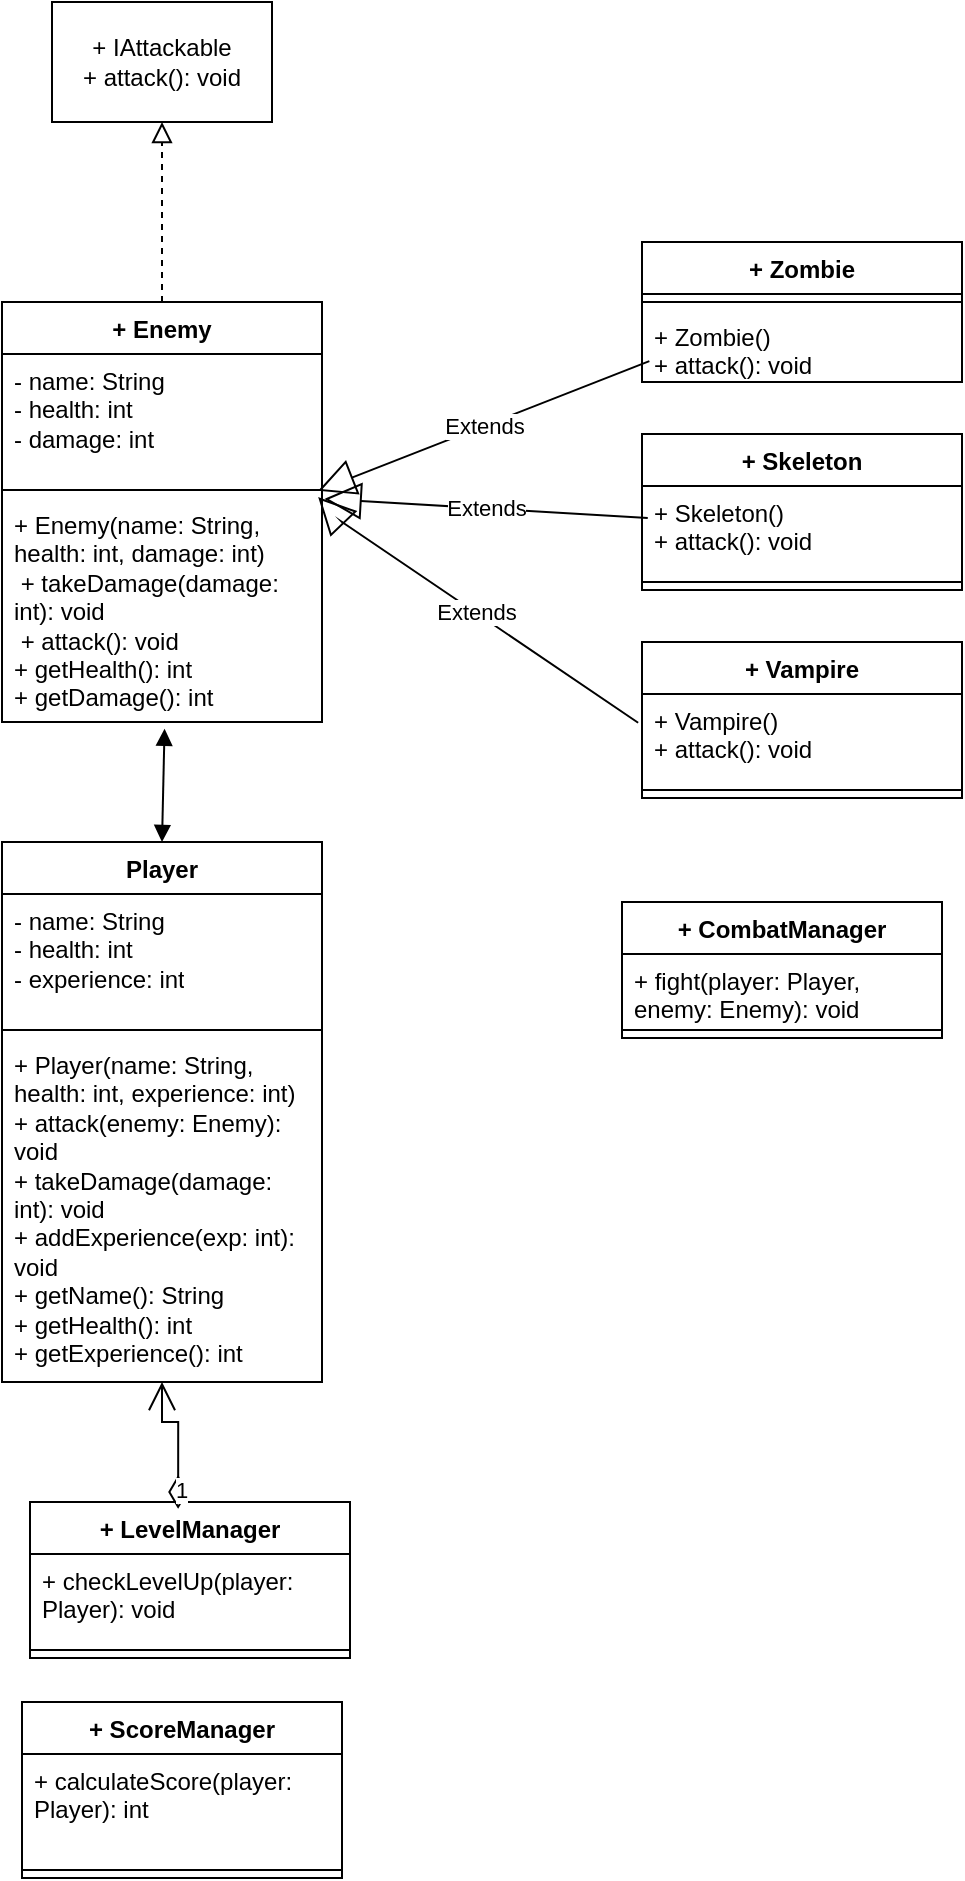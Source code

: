 <mxfile version="26.0.9">
  <diagram name="Страница — 1" id="915TlbV09jgpDURUsX4j">
    <mxGraphModel dx="1290" dy="1886" grid="1" gridSize="10" guides="1" tooltips="1" connect="1" arrows="1" fold="1" page="1" pageScale="1" pageWidth="827" pageHeight="1169" math="0" shadow="0">
      <root>
        <mxCell id="0" />
        <mxCell id="1" parent="0" />
        <mxCell id="I3IQ5H2zMRgxycxfhzet-1" value="Player" style="swimlane;fontStyle=1;align=center;verticalAlign=top;childLayout=stackLayout;horizontal=1;startSize=26;horizontalStack=0;resizeParent=1;resizeParentMax=0;resizeLast=0;collapsible=1;marginBottom=0;whiteSpace=wrap;html=1;" vertex="1" parent="1">
          <mxGeometry x="240" y="310" width="160" height="270" as="geometry" />
        </mxCell>
        <mxCell id="I3IQ5H2zMRgxycxfhzet-2" value="- name: String&amp;nbsp;&lt;div&gt;- health: int&amp;nbsp;&lt;/div&gt;&lt;div&gt;- experience: int&lt;br&gt;&lt;/div&gt;" style="text;strokeColor=none;fillColor=none;align=left;verticalAlign=top;spacingLeft=4;spacingRight=4;overflow=hidden;rotatable=0;points=[[0,0.5],[1,0.5]];portConstraint=eastwest;whiteSpace=wrap;html=1;" vertex="1" parent="I3IQ5H2zMRgxycxfhzet-1">
          <mxGeometry y="26" width="160" height="64" as="geometry" />
        </mxCell>
        <mxCell id="I3IQ5H2zMRgxycxfhzet-3" value="" style="line;strokeWidth=1;fillColor=none;align=left;verticalAlign=middle;spacingTop=-1;spacingLeft=3;spacingRight=3;rotatable=0;labelPosition=right;points=[];portConstraint=eastwest;strokeColor=inherit;" vertex="1" parent="I3IQ5H2zMRgxycxfhzet-1">
          <mxGeometry y="90" width="160" height="8" as="geometry" />
        </mxCell>
        <mxCell id="I3IQ5H2zMRgxycxfhzet-4" value="+ Player(name: String, health: int, experience: int)&lt;br/&gt;+ attack(enemy: Enemy): void&lt;br/&gt;+ takeDamage(damage: int): void&lt;br/&gt;+ addExperience(exp: int): void&lt;br/&gt;+ getName(): String&lt;br/&gt;+ getHealth(): int&lt;br/&gt;+ getExperience(): int" style="text;strokeColor=none;fillColor=none;align=left;verticalAlign=top;spacingLeft=4;spacingRight=4;overflow=hidden;rotatable=0;points=[[0,0.5],[1,0.5]];portConstraint=eastwest;whiteSpace=wrap;html=1;" vertex="1" parent="I3IQ5H2zMRgxycxfhzet-1">
          <mxGeometry y="98" width="160" height="172" as="geometry" />
        </mxCell>
        <mxCell id="I3IQ5H2zMRgxycxfhzet-5" value="+ Skeleton&lt;div&gt;&lt;br/&gt;&lt;/div&gt;" style="swimlane;fontStyle=1;align=center;verticalAlign=top;childLayout=stackLayout;horizontal=1;startSize=26;horizontalStack=0;resizeParent=1;resizeParentMax=0;resizeLast=0;collapsible=1;marginBottom=0;whiteSpace=wrap;html=1;" vertex="1" parent="1">
          <mxGeometry x="560" y="106" width="160" height="78" as="geometry" />
        </mxCell>
        <mxCell id="I3IQ5H2zMRgxycxfhzet-6" value="+ Skeleton()&lt;br/&gt;+ attack(): void" style="text;strokeColor=none;fillColor=none;align=left;verticalAlign=top;spacingLeft=4;spacingRight=4;overflow=hidden;rotatable=0;points=[[0,0.5],[1,0.5]];portConstraint=eastwest;whiteSpace=wrap;html=1;" vertex="1" parent="I3IQ5H2zMRgxycxfhzet-5">
          <mxGeometry y="26" width="160" height="44" as="geometry" />
        </mxCell>
        <mxCell id="I3IQ5H2zMRgxycxfhzet-7" value="" style="line;strokeWidth=1;fillColor=none;align=left;verticalAlign=middle;spacingTop=-1;spacingLeft=3;spacingRight=3;rotatable=0;labelPosition=right;points=[];portConstraint=eastwest;strokeColor=inherit;" vertex="1" parent="I3IQ5H2zMRgxycxfhzet-5">
          <mxGeometry y="70" width="160" height="8" as="geometry" />
        </mxCell>
        <mxCell id="I3IQ5H2zMRgxycxfhzet-9" value="+ Vampire&lt;div&gt;&lt;br/&gt;&lt;/div&gt;" style="swimlane;fontStyle=1;align=center;verticalAlign=top;childLayout=stackLayout;horizontal=1;startSize=26;horizontalStack=0;resizeParent=1;resizeParentMax=0;resizeLast=0;collapsible=1;marginBottom=0;whiteSpace=wrap;html=1;" vertex="1" parent="1">
          <mxGeometry x="560" y="210" width="160" height="78" as="geometry" />
        </mxCell>
        <mxCell id="I3IQ5H2zMRgxycxfhzet-10" value="+ Vampire()&lt;br/&gt;+ attack(): void" style="text;strokeColor=none;fillColor=none;align=left;verticalAlign=top;spacingLeft=4;spacingRight=4;overflow=hidden;rotatable=0;points=[[0,0.5],[1,0.5]];portConstraint=eastwest;whiteSpace=wrap;html=1;" vertex="1" parent="I3IQ5H2zMRgxycxfhzet-9">
          <mxGeometry y="26" width="160" height="44" as="geometry" />
        </mxCell>
        <mxCell id="I3IQ5H2zMRgxycxfhzet-11" value="" style="line;strokeWidth=1;fillColor=none;align=left;verticalAlign=middle;spacingTop=-1;spacingLeft=3;spacingRight=3;rotatable=0;labelPosition=right;points=[];portConstraint=eastwest;strokeColor=inherit;" vertex="1" parent="I3IQ5H2zMRgxycxfhzet-9">
          <mxGeometry y="70" width="160" height="8" as="geometry" />
        </mxCell>
        <mxCell id="I3IQ5H2zMRgxycxfhzet-13" value="+ Zombie" style="swimlane;fontStyle=1;align=center;verticalAlign=top;childLayout=stackLayout;horizontal=1;startSize=26;horizontalStack=0;resizeParent=1;resizeParentMax=0;resizeLast=0;collapsible=1;marginBottom=0;whiteSpace=wrap;html=1;" vertex="1" parent="1">
          <mxGeometry x="560" y="10" width="160" height="70" as="geometry" />
        </mxCell>
        <mxCell id="I3IQ5H2zMRgxycxfhzet-15" value="" style="line;strokeWidth=1;fillColor=none;align=left;verticalAlign=middle;spacingTop=-1;spacingLeft=3;spacingRight=3;rotatable=0;labelPosition=right;points=[];portConstraint=eastwest;strokeColor=inherit;" vertex="1" parent="I3IQ5H2zMRgxycxfhzet-13">
          <mxGeometry y="26" width="160" height="8" as="geometry" />
        </mxCell>
        <mxCell id="I3IQ5H2zMRgxycxfhzet-16" value="+ Zombie()&lt;br/&gt;+ attack(): void" style="text;strokeColor=none;fillColor=none;align=left;verticalAlign=top;spacingLeft=4;spacingRight=4;overflow=hidden;rotatable=0;points=[[0,0.5],[1,0.5]];portConstraint=eastwest;whiteSpace=wrap;html=1;" vertex="1" parent="I3IQ5H2zMRgxycxfhzet-13">
          <mxGeometry y="34" width="160" height="36" as="geometry" />
        </mxCell>
        <mxCell id="I3IQ5H2zMRgxycxfhzet-17" value="+ Enemy" style="swimlane;fontStyle=1;align=center;verticalAlign=top;childLayout=stackLayout;horizontal=1;startSize=26;horizontalStack=0;resizeParent=1;resizeParentMax=0;resizeLast=0;collapsible=1;marginBottom=0;whiteSpace=wrap;html=1;" vertex="1" parent="1">
          <mxGeometry x="240" y="40" width="160" height="210" as="geometry" />
        </mxCell>
        <mxCell id="I3IQ5H2zMRgxycxfhzet-18" value="- name: String&lt;br/&gt;- health: int&lt;br/&gt;- damage: int" style="text;strokeColor=none;fillColor=none;align=left;verticalAlign=top;spacingLeft=4;spacingRight=4;overflow=hidden;rotatable=0;points=[[0,0.5],[1,0.5]];portConstraint=eastwest;whiteSpace=wrap;html=1;" vertex="1" parent="I3IQ5H2zMRgxycxfhzet-17">
          <mxGeometry y="26" width="160" height="64" as="geometry" />
        </mxCell>
        <mxCell id="I3IQ5H2zMRgxycxfhzet-19" value="" style="line;strokeWidth=1;fillColor=none;align=left;verticalAlign=middle;spacingTop=-1;spacingLeft=3;spacingRight=3;rotatable=0;labelPosition=right;points=[];portConstraint=eastwest;strokeColor=inherit;" vertex="1" parent="I3IQ5H2zMRgxycxfhzet-17">
          <mxGeometry y="90" width="160" height="8" as="geometry" />
        </mxCell>
        <mxCell id="I3IQ5H2zMRgxycxfhzet-20" value="+ Enemy(name: String, health: int, damage: int)&lt;div&gt;&amp;nbsp;+ takeDamage(damage: int): void&lt;/div&gt;&lt;div&gt;&amp;nbsp;+ attack(): void&amp;nbsp;&lt;/div&gt;&lt;div&gt;+ getHealth(): int&lt;br/&gt;+ getDamage(): int&lt;/div&gt;" style="text;strokeColor=none;fillColor=none;align=left;verticalAlign=top;spacingLeft=4;spacingRight=4;overflow=hidden;rotatable=0;points=[[0,0.5],[1,0.5]];portConstraint=eastwest;whiteSpace=wrap;html=1;" vertex="1" parent="I3IQ5H2zMRgxycxfhzet-17">
          <mxGeometry y="98" width="160" height="112" as="geometry" />
        </mxCell>
        <mxCell id="I3IQ5H2zMRgxycxfhzet-21" value="+ IAttackable&lt;br&gt;&lt;div&gt;+ attack(): void&lt;br&gt;&lt;/div&gt;" style="html=1;whiteSpace=wrap;" vertex="1" parent="1">
          <mxGeometry x="265" y="-110" width="110" height="60" as="geometry" />
        </mxCell>
        <mxCell id="I3IQ5H2zMRgxycxfhzet-23" value="+ CombatManager" style="swimlane;fontStyle=1;align=center;verticalAlign=top;childLayout=stackLayout;horizontal=1;startSize=26;horizontalStack=0;resizeParent=1;resizeParentMax=0;resizeLast=0;collapsible=1;marginBottom=0;whiteSpace=wrap;html=1;" vertex="1" parent="1">
          <mxGeometry x="550" y="340" width="160" height="68" as="geometry" />
        </mxCell>
        <mxCell id="I3IQ5H2zMRgxycxfhzet-24" value="+ fight(player: Player, enemy: Enemy): void" style="text;strokeColor=none;fillColor=none;align=left;verticalAlign=top;spacingLeft=4;spacingRight=4;overflow=hidden;rotatable=0;points=[[0,0.5],[1,0.5]];portConstraint=eastwest;whiteSpace=wrap;html=1;" vertex="1" parent="I3IQ5H2zMRgxycxfhzet-23">
          <mxGeometry y="26" width="160" height="34" as="geometry" />
        </mxCell>
        <mxCell id="I3IQ5H2zMRgxycxfhzet-25" value="" style="line;strokeWidth=1;fillColor=none;align=left;verticalAlign=middle;spacingTop=-1;spacingLeft=3;spacingRight=3;rotatable=0;labelPosition=right;points=[];portConstraint=eastwest;strokeColor=inherit;" vertex="1" parent="I3IQ5H2zMRgxycxfhzet-23">
          <mxGeometry y="60" width="160" height="8" as="geometry" />
        </mxCell>
        <mxCell id="I3IQ5H2zMRgxycxfhzet-27" value="+ ScoreManager" style="swimlane;fontStyle=1;align=center;verticalAlign=top;childLayout=stackLayout;horizontal=1;startSize=26;horizontalStack=0;resizeParent=1;resizeParentMax=0;resizeLast=0;collapsible=1;marginBottom=0;whiteSpace=wrap;html=1;" vertex="1" parent="1">
          <mxGeometry x="250" y="740" width="160" height="88" as="geometry" />
        </mxCell>
        <mxCell id="I3IQ5H2zMRgxycxfhzet-28" value="+ calculateScore(player: Player): int" style="text;strokeColor=none;fillColor=none;align=left;verticalAlign=top;spacingLeft=4;spacingRight=4;overflow=hidden;rotatable=0;points=[[0,0.5],[1,0.5]];portConstraint=eastwest;whiteSpace=wrap;html=1;" vertex="1" parent="I3IQ5H2zMRgxycxfhzet-27">
          <mxGeometry y="26" width="160" height="54" as="geometry" />
        </mxCell>
        <mxCell id="I3IQ5H2zMRgxycxfhzet-29" value="" style="line;strokeWidth=1;fillColor=none;align=left;verticalAlign=middle;spacingTop=-1;spacingLeft=3;spacingRight=3;rotatable=0;labelPosition=right;points=[];portConstraint=eastwest;strokeColor=inherit;" vertex="1" parent="I3IQ5H2zMRgxycxfhzet-27">
          <mxGeometry y="80" width="160" height="8" as="geometry" />
        </mxCell>
        <mxCell id="I3IQ5H2zMRgxycxfhzet-31" value="+ LevelManager&lt;div&gt;&lt;br/&gt;&lt;/div&gt;" style="swimlane;fontStyle=1;align=center;verticalAlign=top;childLayout=stackLayout;horizontal=1;startSize=26;horizontalStack=0;resizeParent=1;resizeParentMax=0;resizeLast=0;collapsible=1;marginBottom=0;whiteSpace=wrap;html=1;" vertex="1" parent="1">
          <mxGeometry x="254" y="640" width="160" height="78" as="geometry" />
        </mxCell>
        <mxCell id="I3IQ5H2zMRgxycxfhzet-32" value="+ checkLevelUp(player: Player): void" style="text;strokeColor=none;fillColor=none;align=left;verticalAlign=top;spacingLeft=4;spacingRight=4;overflow=hidden;rotatable=0;points=[[0,0.5],[1,0.5]];portConstraint=eastwest;whiteSpace=wrap;html=1;" vertex="1" parent="I3IQ5H2zMRgxycxfhzet-31">
          <mxGeometry y="26" width="160" height="44" as="geometry" />
        </mxCell>
        <mxCell id="I3IQ5H2zMRgxycxfhzet-33" value="" style="line;strokeWidth=1;fillColor=none;align=left;verticalAlign=middle;spacingTop=-1;spacingLeft=3;spacingRight=3;rotatable=0;labelPosition=right;points=[];portConstraint=eastwest;strokeColor=inherit;" vertex="1" parent="I3IQ5H2zMRgxycxfhzet-31">
          <mxGeometry y="70" width="160" height="8" as="geometry" />
        </mxCell>
        <mxCell id="I3IQ5H2zMRgxycxfhzet-35" value="Extends" style="endArrow=block;endSize=16;endFill=0;html=1;rounded=0;exitX=0.018;exitY=0.364;exitDx=0;exitDy=0;exitPerimeter=0;entryX=1.008;entryY=0.004;entryDx=0;entryDy=0;entryPerimeter=0;" edge="1" parent="1" source="I3IQ5H2zMRgxycxfhzet-6" target="I3IQ5H2zMRgxycxfhzet-20">
          <mxGeometry width="160" relative="1" as="geometry">
            <mxPoint x="400" y="144.5" as="sourcePoint" />
            <mxPoint x="560" y="144.5" as="targetPoint" />
          </mxGeometry>
        </mxCell>
        <mxCell id="I3IQ5H2zMRgxycxfhzet-37" value="Extends" style="endArrow=block;endSize=16;endFill=0;html=1;rounded=0;entryX=0.988;entryY=1.069;entryDx=0;entryDy=0;exitX=0.023;exitY=0.711;exitDx=0;exitDy=0;exitPerimeter=0;entryPerimeter=0;" edge="1" parent="1" source="I3IQ5H2zMRgxycxfhzet-16" target="I3IQ5H2zMRgxycxfhzet-18">
          <mxGeometry width="160" relative="1" as="geometry">
            <mxPoint x="390" y="120" as="sourcePoint" />
            <mxPoint x="550" y="120" as="targetPoint" />
            <Array as="points" />
          </mxGeometry>
        </mxCell>
        <mxCell id="I3IQ5H2zMRgxycxfhzet-36" value="Extends" style="endArrow=block;endSize=16;endFill=0;html=1;rounded=0;exitX=-0.012;exitY=0.327;exitDx=0;exitDy=0;exitPerimeter=0;entryX=0.988;entryY=-0.004;entryDx=0;entryDy=0;entryPerimeter=0;" edge="1" parent="1" source="I3IQ5H2zMRgxycxfhzet-10" target="I3IQ5H2zMRgxycxfhzet-20">
          <mxGeometry width="160" relative="1" as="geometry">
            <mxPoint x="390" y="210" as="sourcePoint" />
            <mxPoint x="410" y="150" as="targetPoint" />
            <Array as="points">
              <mxPoint x="410" y="150" />
            </Array>
            <mxPoint as="offset" />
          </mxGeometry>
        </mxCell>
        <mxCell id="I3IQ5H2zMRgxycxfhzet-40" value="" style="endArrow=block;startArrow=none;endFill=0;startFill=0;endSize=8;html=1;verticalAlign=bottom;dashed=1;labelBackgroundColor=none;rounded=0;entryX=0.5;entryY=1;entryDx=0;entryDy=0;exitX=0.5;exitY=0;exitDx=0;exitDy=0;" edge="1" parent="1" source="I3IQ5H2zMRgxycxfhzet-17" target="I3IQ5H2zMRgxycxfhzet-21">
          <mxGeometry width="160" relative="1" as="geometry">
            <mxPoint x="330" y="120" as="sourcePoint" />
            <mxPoint x="490" y="120" as="targetPoint" />
          </mxGeometry>
        </mxCell>
        <mxCell id="I3IQ5H2zMRgxycxfhzet-44" value="1" style="endArrow=open;html=1;endSize=12;startArrow=diamondThin;startSize=14;startFill=0;edgeStyle=orthogonalEdgeStyle;align=left;verticalAlign=bottom;rounded=0;exitX=0.463;exitY=0.044;exitDx=0;exitDy=0;exitPerimeter=0;entryX=0.5;entryY=1;entryDx=0;entryDy=0;entryPerimeter=0;" edge="1" parent="1" source="I3IQ5H2zMRgxycxfhzet-31" target="I3IQ5H2zMRgxycxfhzet-4">
          <mxGeometry x="-1" y="3" relative="1" as="geometry">
            <mxPoint x="340" y="670" as="sourcePoint" />
            <mxPoint x="500" y="670" as="targetPoint" />
            <Array as="points">
              <mxPoint x="328" y="600" />
              <mxPoint x="320" y="600" />
            </Array>
          </mxGeometry>
        </mxCell>
        <mxCell id="I3IQ5H2zMRgxycxfhzet-46" value="" style="endArrow=block;startArrow=block;endFill=1;startFill=1;html=1;rounded=0;exitX=0.5;exitY=0;exitDx=0;exitDy=0;entryX=0.508;entryY=1.03;entryDx=0;entryDy=0;entryPerimeter=0;" edge="1" parent="1" source="I3IQ5H2zMRgxycxfhzet-1" target="I3IQ5H2zMRgxycxfhzet-20">
          <mxGeometry width="160" relative="1" as="geometry">
            <mxPoint x="340" y="320" as="sourcePoint" />
            <mxPoint x="500" y="320" as="targetPoint" />
          </mxGeometry>
        </mxCell>
      </root>
    </mxGraphModel>
  </diagram>
</mxfile>

